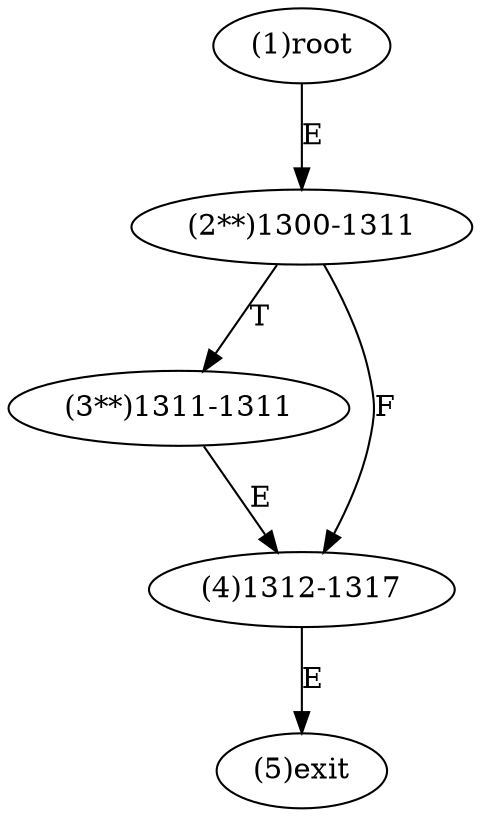 digraph "" { 
1[ label="(1)root"];
2[ label="(2**)1300-1311"];
3[ label="(3**)1311-1311"];
4[ label="(4)1312-1317"];
5[ label="(5)exit"];
1->2[ label="E"];
2->4[ label="F"];
2->3[ label="T"];
3->4[ label="E"];
4->5[ label="E"];
}